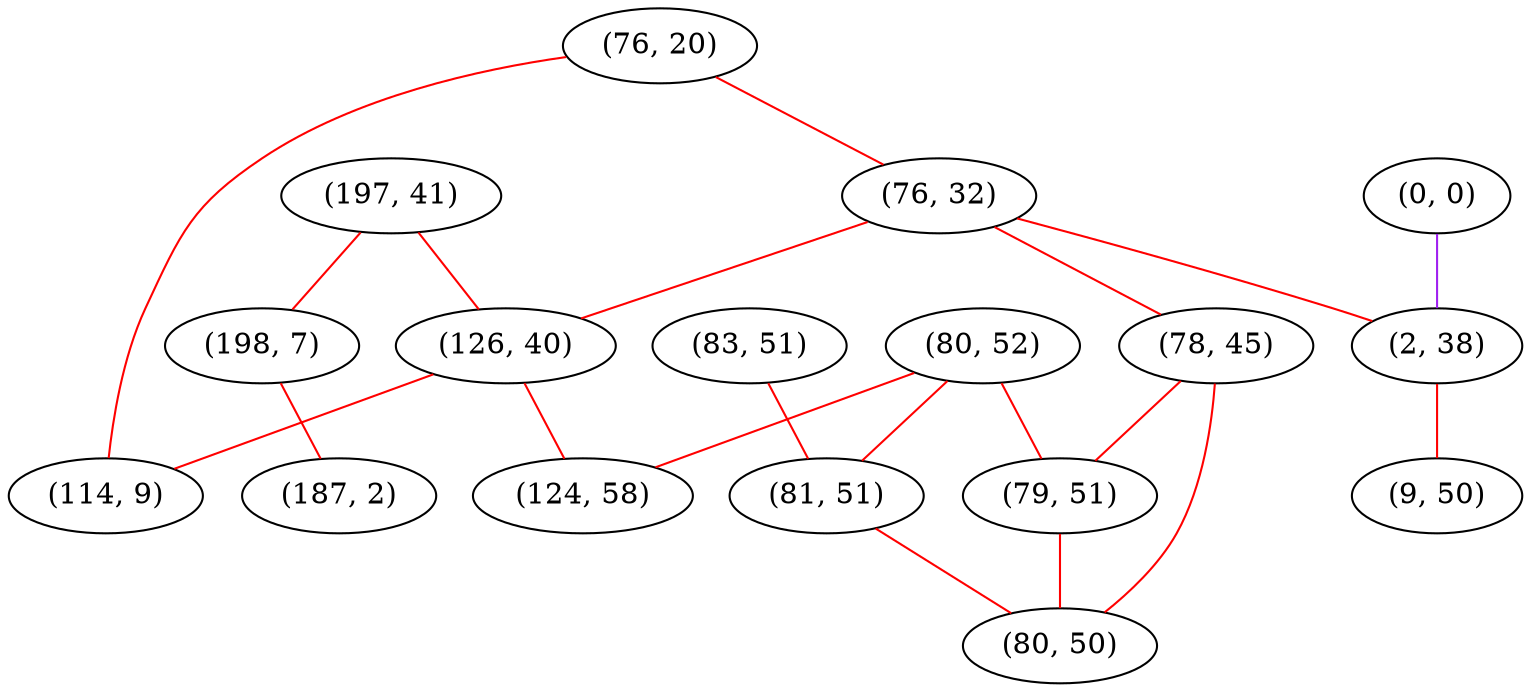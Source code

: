 graph "" {
"(197, 41)";
"(76, 20)";
"(198, 7)";
"(83, 51)";
"(76, 32)";
"(0, 0)";
"(80, 52)";
"(126, 40)";
"(78, 45)";
"(2, 38)";
"(81, 51)";
"(114, 9)";
"(124, 58)";
"(9, 50)";
"(79, 51)";
"(187, 2)";
"(80, 50)";
"(197, 41)" -- "(198, 7)"  [color=red, key=0, weight=1];
"(197, 41)" -- "(126, 40)"  [color=red, key=0, weight=1];
"(76, 20)" -- "(114, 9)"  [color=red, key=0, weight=1];
"(76, 20)" -- "(76, 32)"  [color=red, key=0, weight=1];
"(198, 7)" -- "(187, 2)"  [color=red, key=0, weight=1];
"(83, 51)" -- "(81, 51)"  [color=red, key=0, weight=1];
"(76, 32)" -- "(2, 38)"  [color=red, key=0, weight=1];
"(76, 32)" -- "(126, 40)"  [color=red, key=0, weight=1];
"(76, 32)" -- "(78, 45)"  [color=red, key=0, weight=1];
"(0, 0)" -- "(2, 38)"  [color=purple, key=0, weight=4];
"(80, 52)" -- "(124, 58)"  [color=red, key=0, weight=1];
"(80, 52)" -- "(81, 51)"  [color=red, key=0, weight=1];
"(80, 52)" -- "(79, 51)"  [color=red, key=0, weight=1];
"(126, 40)" -- "(124, 58)"  [color=red, key=0, weight=1];
"(126, 40)" -- "(114, 9)"  [color=red, key=0, weight=1];
"(78, 45)" -- "(79, 51)"  [color=red, key=0, weight=1];
"(78, 45)" -- "(80, 50)"  [color=red, key=0, weight=1];
"(2, 38)" -- "(9, 50)"  [color=red, key=0, weight=1];
"(81, 51)" -- "(80, 50)"  [color=red, key=0, weight=1];
"(79, 51)" -- "(80, 50)"  [color=red, key=0, weight=1];
}
